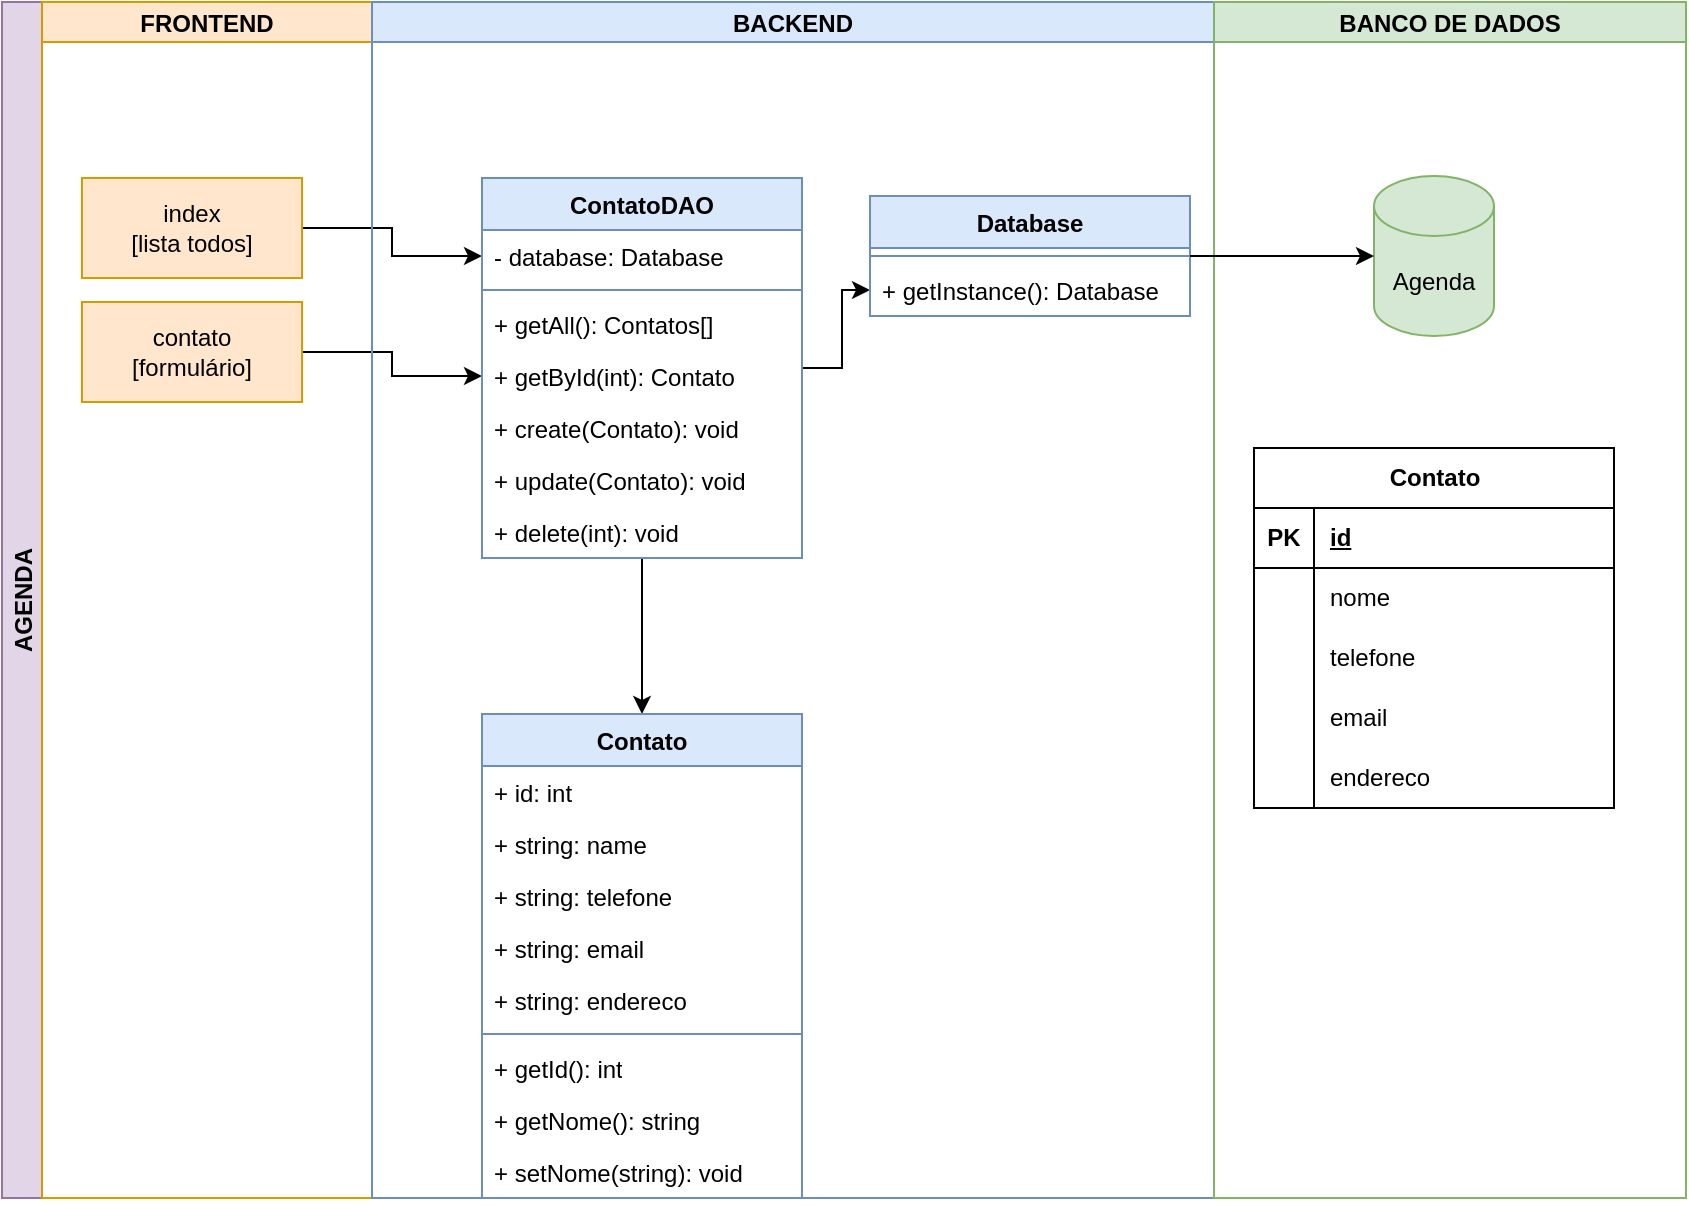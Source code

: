 <mxfile version="27.0.5">
  <diagram name="Página-1" id="zicxF3SOVaJ9bRIzZMSE">
    <mxGraphModel dx="1019" dy="451" grid="0" gridSize="10" guides="1" tooltips="1" connect="1" arrows="1" fold="1" page="0" pageScale="1" pageWidth="827" pageHeight="1169" math="0" shadow="0">
      <root>
        <mxCell id="0" />
        <mxCell id="1" parent="0" />
        <mxCell id="4G3FpaQZU9jMX5iuElgP-13" style="edgeStyle=orthogonalEdgeStyle;rounded=0;orthogonalLoop=1;jettySize=auto;html=1;entryX=0;entryY=0.5;entryDx=0;entryDy=0;" parent="1" source="4G3FpaQZU9jMX5iuElgP-2" target="4G3FpaQZU9jMX5iuElgP-6" edge="1">
          <mxGeometry relative="1" as="geometry" />
        </mxCell>
        <mxCell id="4G3FpaQZU9jMX5iuElgP-2" value="index&lt;div&gt;[lista todos]&lt;/div&gt;" style="html=1;whiteSpace=wrap;fillColor=#ffe6cc;strokeColor=#d79b00;" parent="1" vertex="1">
          <mxGeometry x="160" y="150" width="110" height="50" as="geometry" />
        </mxCell>
        <mxCell id="4G3FpaQZU9jMX5iuElgP-12" style="edgeStyle=orthogonalEdgeStyle;rounded=0;orthogonalLoop=1;jettySize=auto;html=1;entryX=0;entryY=0.5;entryDx=0;entryDy=0;" parent="1" source="4G3FpaQZU9jMX5iuElgP-3" target="4G3FpaQZU9jMX5iuElgP-9" edge="1">
          <mxGeometry relative="1" as="geometry" />
        </mxCell>
        <mxCell id="4G3FpaQZU9jMX5iuElgP-3" value="contato&lt;div&gt;[formulário]&lt;/div&gt;" style="html=1;whiteSpace=wrap;fillColor=#ffe6cc;strokeColor=#d79b00;" parent="1" vertex="1">
          <mxGeometry x="160" y="212" width="110" height="50" as="geometry" />
        </mxCell>
        <mxCell id="4G3FpaQZU9jMX5iuElgP-21" style="edgeStyle=orthogonalEdgeStyle;rounded=0;orthogonalLoop=1;jettySize=auto;html=1;entryX=0.5;entryY=0;entryDx=0;entryDy=0;" parent="1" source="4G3FpaQZU9jMX5iuElgP-5" target="4G3FpaQZU9jMX5iuElgP-14" edge="1">
          <mxGeometry relative="1" as="geometry" />
        </mxCell>
        <mxCell id="4G3FpaQZU9jMX5iuElgP-30" style="edgeStyle=orthogonalEdgeStyle;rounded=0;orthogonalLoop=1;jettySize=auto;html=1;entryX=0;entryY=0.5;entryDx=0;entryDy=0;" parent="1" source="4G3FpaQZU9jMX5iuElgP-5" target="4G3FpaQZU9jMX5iuElgP-29" edge="1">
          <mxGeometry relative="1" as="geometry" />
        </mxCell>
        <mxCell id="4G3FpaQZU9jMX5iuElgP-5" value="ContatoDAO" style="swimlane;fontStyle=1;align=center;verticalAlign=top;childLayout=stackLayout;horizontal=1;startSize=26;horizontalStack=0;resizeParent=1;resizeParentMax=0;resizeLast=0;collapsible=1;marginBottom=0;whiteSpace=wrap;html=1;fillColor=#dae8fc;strokeColor=#6c8ebf;" parent="1" vertex="1">
          <mxGeometry x="360" y="150" width="160" height="190" as="geometry" />
        </mxCell>
        <mxCell id="4G3FpaQZU9jMX5iuElgP-6" value="- database: Database" style="text;strokeColor=none;fillColor=none;align=left;verticalAlign=top;spacingLeft=4;spacingRight=4;overflow=hidden;rotatable=0;points=[[0,0.5],[1,0.5]];portConstraint=eastwest;whiteSpace=wrap;html=1;" parent="4G3FpaQZU9jMX5iuElgP-5" vertex="1">
          <mxGeometry y="26" width="160" height="26" as="geometry" />
        </mxCell>
        <mxCell id="4G3FpaQZU9jMX5iuElgP-7" value="" style="line;strokeWidth=1;fillColor=none;align=left;verticalAlign=middle;spacingTop=-1;spacingLeft=3;spacingRight=3;rotatable=0;labelPosition=right;points=[];portConstraint=eastwest;strokeColor=inherit;" parent="4G3FpaQZU9jMX5iuElgP-5" vertex="1">
          <mxGeometry y="52" width="160" height="8" as="geometry" />
        </mxCell>
        <mxCell id="4G3FpaQZU9jMX5iuElgP-8" value="+ getAll(): Contatos[]" style="text;strokeColor=none;fillColor=none;align=left;verticalAlign=top;spacingLeft=4;spacingRight=4;overflow=hidden;rotatable=0;points=[[0,0.5],[1,0.5]];portConstraint=eastwest;whiteSpace=wrap;html=1;" parent="4G3FpaQZU9jMX5iuElgP-5" vertex="1">
          <mxGeometry y="60" width="160" height="26" as="geometry" />
        </mxCell>
        <mxCell id="4G3FpaQZU9jMX5iuElgP-9" value="+ getById(int): Contato" style="text;strokeColor=none;fillColor=none;align=left;verticalAlign=top;spacingLeft=4;spacingRight=4;overflow=hidden;rotatable=0;points=[[0,0.5],[1,0.5]];portConstraint=eastwest;whiteSpace=wrap;html=1;" parent="4G3FpaQZU9jMX5iuElgP-5" vertex="1">
          <mxGeometry y="86" width="160" height="26" as="geometry" />
        </mxCell>
        <mxCell id="2JfTwGevS6bz8t9uUBGm-20" value="+ create(Contato): void" style="text;strokeColor=none;fillColor=none;align=left;verticalAlign=top;spacingLeft=4;spacingRight=4;overflow=hidden;rotatable=0;points=[[0,0.5],[1,0.5]];portConstraint=eastwest;whiteSpace=wrap;html=1;" vertex="1" parent="4G3FpaQZU9jMX5iuElgP-5">
          <mxGeometry y="112" width="160" height="26" as="geometry" />
        </mxCell>
        <mxCell id="2JfTwGevS6bz8t9uUBGm-21" value="+ update(Contato): void" style="text;strokeColor=none;fillColor=none;align=left;verticalAlign=top;spacingLeft=4;spacingRight=4;overflow=hidden;rotatable=0;points=[[0,0.5],[1,0.5]];portConstraint=eastwest;whiteSpace=wrap;html=1;" vertex="1" parent="4G3FpaQZU9jMX5iuElgP-5">
          <mxGeometry y="138" width="160" height="26" as="geometry" />
        </mxCell>
        <mxCell id="2JfTwGevS6bz8t9uUBGm-22" value="+ delete(int): void" style="text;strokeColor=none;fillColor=none;align=left;verticalAlign=top;spacingLeft=4;spacingRight=4;overflow=hidden;rotatable=0;points=[[0,0.5],[1,0.5]];portConstraint=eastwest;whiteSpace=wrap;html=1;" vertex="1" parent="4G3FpaQZU9jMX5iuElgP-5">
          <mxGeometry y="164" width="160" height="26" as="geometry" />
        </mxCell>
        <mxCell id="4G3FpaQZU9jMX5iuElgP-22" value="AGENDA" style="swimlane;childLayout=stackLayout;resizeParent=1;resizeParentMax=0;startSize=20;horizontal=0;horizontalStack=1;fillColor=#e1d5e7;strokeColor=#9673a6;" parent="1" vertex="1">
          <mxGeometry x="120" y="62" width="842" height="598" as="geometry" />
        </mxCell>
        <mxCell id="4G3FpaQZU9jMX5iuElgP-23" value="FRONTEND" style="swimlane;startSize=20;fillColor=#ffe6cc;strokeColor=#d79b00;" parent="4G3FpaQZU9jMX5iuElgP-22" vertex="1">
          <mxGeometry x="20" width="165" height="598" as="geometry" />
        </mxCell>
        <mxCell id="4G3FpaQZU9jMX5iuElgP-24" value="BACKEND" style="swimlane;startSize=20;fillColor=#dae8fc;strokeColor=#6c8ebf;" parent="4G3FpaQZU9jMX5iuElgP-22" vertex="1">
          <mxGeometry x="185" width="421" height="598" as="geometry" />
        </mxCell>
        <mxCell id="4G3FpaQZU9jMX5iuElgP-26" value="Database" style="swimlane;fontStyle=1;align=center;verticalAlign=top;childLayout=stackLayout;horizontal=1;startSize=26;horizontalStack=0;resizeParent=1;resizeParentMax=0;resizeLast=0;collapsible=1;marginBottom=0;whiteSpace=wrap;html=1;fillColor=#dae8fc;strokeColor=#6c8ebf;" parent="4G3FpaQZU9jMX5iuElgP-24" vertex="1">
          <mxGeometry x="249" y="97" width="160" height="60" as="geometry" />
        </mxCell>
        <mxCell id="4G3FpaQZU9jMX5iuElgP-28" value="" style="line;strokeWidth=1;fillColor=none;align=left;verticalAlign=middle;spacingTop=-1;spacingLeft=3;spacingRight=3;rotatable=0;labelPosition=right;points=[];portConstraint=eastwest;strokeColor=inherit;" parent="4G3FpaQZU9jMX5iuElgP-26" vertex="1">
          <mxGeometry y="26" width="160" height="8" as="geometry" />
        </mxCell>
        <mxCell id="4G3FpaQZU9jMX5iuElgP-29" value="+ getInstance(): Database" style="text;strokeColor=none;fillColor=none;align=left;verticalAlign=top;spacingLeft=4;spacingRight=4;overflow=hidden;rotatable=0;points=[[0,0.5],[1,0.5]];portConstraint=eastwest;whiteSpace=wrap;html=1;" parent="4G3FpaQZU9jMX5iuElgP-26" vertex="1">
          <mxGeometry y="34" width="160" height="26" as="geometry" />
        </mxCell>
        <mxCell id="4G3FpaQZU9jMX5iuElgP-14" value="Contato" style="swimlane;fontStyle=1;align=center;verticalAlign=top;childLayout=stackLayout;horizontal=1;startSize=26;horizontalStack=0;resizeParent=1;resizeParentMax=0;resizeLast=0;collapsible=1;marginBottom=0;whiteSpace=wrap;html=1;fillColor=#dae8fc;strokeColor=#6c8ebf;" parent="4G3FpaQZU9jMX5iuElgP-24" vertex="1">
          <mxGeometry x="55" y="356" width="160" height="242" as="geometry" />
        </mxCell>
        <mxCell id="4G3FpaQZU9jMX5iuElgP-15" value="+ id: int" style="text;strokeColor=none;fillColor=none;align=left;verticalAlign=top;spacingLeft=4;spacingRight=4;overflow=hidden;rotatable=0;points=[[0,0.5],[1,0.5]];portConstraint=eastwest;whiteSpace=wrap;html=1;" parent="4G3FpaQZU9jMX5iuElgP-14" vertex="1">
          <mxGeometry y="26" width="160" height="26" as="geometry" />
        </mxCell>
        <mxCell id="4G3FpaQZU9jMX5iuElgP-18" value="+ string: name" style="text;strokeColor=none;fillColor=none;align=left;verticalAlign=top;spacingLeft=4;spacingRight=4;overflow=hidden;rotatable=0;points=[[0,0.5],[1,0.5]];portConstraint=eastwest;whiteSpace=wrap;html=1;" parent="4G3FpaQZU9jMX5iuElgP-14" vertex="1">
          <mxGeometry y="52" width="160" height="26" as="geometry" />
        </mxCell>
        <mxCell id="2JfTwGevS6bz8t9uUBGm-17" value="+ string: telefone" style="text;strokeColor=none;fillColor=none;align=left;verticalAlign=top;spacingLeft=4;spacingRight=4;overflow=hidden;rotatable=0;points=[[0,0.5],[1,0.5]];portConstraint=eastwest;whiteSpace=wrap;html=1;" vertex="1" parent="4G3FpaQZU9jMX5iuElgP-14">
          <mxGeometry y="78" width="160" height="26" as="geometry" />
        </mxCell>
        <mxCell id="2JfTwGevS6bz8t9uUBGm-18" value="+ string: email" style="text;strokeColor=none;fillColor=none;align=left;verticalAlign=top;spacingLeft=4;spacingRight=4;overflow=hidden;rotatable=0;points=[[0,0.5],[1,0.5]];portConstraint=eastwest;whiteSpace=wrap;html=1;" vertex="1" parent="4G3FpaQZU9jMX5iuElgP-14">
          <mxGeometry y="104" width="160" height="26" as="geometry" />
        </mxCell>
        <mxCell id="2JfTwGevS6bz8t9uUBGm-19" value="+ string: endereco" style="text;strokeColor=none;fillColor=none;align=left;verticalAlign=top;spacingLeft=4;spacingRight=4;overflow=hidden;rotatable=0;points=[[0,0.5],[1,0.5]];portConstraint=eastwest;whiteSpace=wrap;html=1;" vertex="1" parent="4G3FpaQZU9jMX5iuElgP-14">
          <mxGeometry y="130" width="160" height="26" as="geometry" />
        </mxCell>
        <mxCell id="4G3FpaQZU9jMX5iuElgP-16" value="" style="line;strokeWidth=1;fillColor=none;align=left;verticalAlign=middle;spacingTop=-1;spacingLeft=3;spacingRight=3;rotatable=0;labelPosition=right;points=[];portConstraint=eastwest;strokeColor=inherit;" parent="4G3FpaQZU9jMX5iuElgP-14" vertex="1">
          <mxGeometry y="156" width="160" height="8" as="geometry" />
        </mxCell>
        <mxCell id="4G3FpaQZU9jMX5iuElgP-17" value="+ getId(): int" style="text;strokeColor=none;fillColor=none;align=left;verticalAlign=top;spacingLeft=4;spacingRight=4;overflow=hidden;rotatable=0;points=[[0,0.5],[1,0.5]];portConstraint=eastwest;whiteSpace=wrap;html=1;" parent="4G3FpaQZU9jMX5iuElgP-14" vertex="1">
          <mxGeometry y="164" width="160" height="26" as="geometry" />
        </mxCell>
        <mxCell id="4G3FpaQZU9jMX5iuElgP-19" value="+ getNome(): string" style="text;strokeColor=none;fillColor=none;align=left;verticalAlign=top;spacingLeft=4;spacingRight=4;overflow=hidden;rotatable=0;points=[[0,0.5],[1,0.5]];portConstraint=eastwest;whiteSpace=wrap;html=1;" parent="4G3FpaQZU9jMX5iuElgP-14" vertex="1">
          <mxGeometry y="190" width="160" height="26" as="geometry" />
        </mxCell>
        <mxCell id="4G3FpaQZU9jMX5iuElgP-20" value="+ setNome(string): void" style="text;strokeColor=none;fillColor=none;align=left;verticalAlign=top;spacingLeft=4;spacingRight=4;overflow=hidden;rotatable=0;points=[[0,0.5],[1,0.5]];portConstraint=eastwest;whiteSpace=wrap;html=1;" parent="4G3FpaQZU9jMX5iuElgP-14" vertex="1">
          <mxGeometry y="216" width="160" height="26" as="geometry" />
        </mxCell>
        <mxCell id="4G3FpaQZU9jMX5iuElgP-25" value="BANCO DE DADOS" style="swimlane;startSize=20;fillColor=#d5e8d4;strokeColor=#82b366;" parent="4G3FpaQZU9jMX5iuElgP-22" vertex="1">
          <mxGeometry x="606" width="236" height="598" as="geometry" />
        </mxCell>
        <mxCell id="4G3FpaQZU9jMX5iuElgP-31" value="Agenda" style="shape=cylinder3;whiteSpace=wrap;html=1;boundedLbl=1;backgroundOutline=1;size=15;fillColor=#d5e8d4;strokeColor=#82b366;" parent="4G3FpaQZU9jMX5iuElgP-25" vertex="1">
          <mxGeometry x="80" y="87" width="60" height="80" as="geometry" />
        </mxCell>
        <mxCell id="2JfTwGevS6bz8t9uUBGm-1" value="Contato" style="shape=table;startSize=30;container=1;collapsible=1;childLayout=tableLayout;fixedRows=1;rowLines=0;fontStyle=1;align=center;resizeLast=1;html=1;" vertex="1" parent="4G3FpaQZU9jMX5iuElgP-25">
          <mxGeometry x="20" y="223" width="180" height="180" as="geometry" />
        </mxCell>
        <mxCell id="2JfTwGevS6bz8t9uUBGm-2" value="" style="shape=tableRow;horizontal=0;startSize=0;swimlaneHead=0;swimlaneBody=0;fillColor=none;collapsible=0;dropTarget=0;points=[[0,0.5],[1,0.5]];portConstraint=eastwest;top=0;left=0;right=0;bottom=1;" vertex="1" parent="2JfTwGevS6bz8t9uUBGm-1">
          <mxGeometry y="30" width="180" height="30" as="geometry" />
        </mxCell>
        <mxCell id="2JfTwGevS6bz8t9uUBGm-3" value="PK" style="shape=partialRectangle;connectable=0;fillColor=none;top=0;left=0;bottom=0;right=0;fontStyle=1;overflow=hidden;whiteSpace=wrap;html=1;" vertex="1" parent="2JfTwGevS6bz8t9uUBGm-2">
          <mxGeometry width="30" height="30" as="geometry">
            <mxRectangle width="30" height="30" as="alternateBounds" />
          </mxGeometry>
        </mxCell>
        <mxCell id="2JfTwGevS6bz8t9uUBGm-4" value="id" style="shape=partialRectangle;connectable=0;fillColor=none;top=0;left=0;bottom=0;right=0;align=left;spacingLeft=6;fontStyle=5;overflow=hidden;whiteSpace=wrap;html=1;" vertex="1" parent="2JfTwGevS6bz8t9uUBGm-2">
          <mxGeometry x="30" width="150" height="30" as="geometry">
            <mxRectangle width="150" height="30" as="alternateBounds" />
          </mxGeometry>
        </mxCell>
        <mxCell id="2JfTwGevS6bz8t9uUBGm-5" value="" style="shape=tableRow;horizontal=0;startSize=0;swimlaneHead=0;swimlaneBody=0;fillColor=none;collapsible=0;dropTarget=0;points=[[0,0.5],[1,0.5]];portConstraint=eastwest;top=0;left=0;right=0;bottom=0;" vertex="1" parent="2JfTwGevS6bz8t9uUBGm-1">
          <mxGeometry y="60" width="180" height="30" as="geometry" />
        </mxCell>
        <mxCell id="2JfTwGevS6bz8t9uUBGm-6" value="" style="shape=partialRectangle;connectable=0;fillColor=none;top=0;left=0;bottom=0;right=0;editable=1;overflow=hidden;whiteSpace=wrap;html=1;" vertex="1" parent="2JfTwGevS6bz8t9uUBGm-5">
          <mxGeometry width="30" height="30" as="geometry">
            <mxRectangle width="30" height="30" as="alternateBounds" />
          </mxGeometry>
        </mxCell>
        <mxCell id="2JfTwGevS6bz8t9uUBGm-7" value="nome" style="shape=partialRectangle;connectable=0;fillColor=none;top=0;left=0;bottom=0;right=0;align=left;spacingLeft=6;overflow=hidden;whiteSpace=wrap;html=1;" vertex="1" parent="2JfTwGevS6bz8t9uUBGm-5">
          <mxGeometry x="30" width="150" height="30" as="geometry">
            <mxRectangle width="150" height="30" as="alternateBounds" />
          </mxGeometry>
        </mxCell>
        <mxCell id="2JfTwGevS6bz8t9uUBGm-8" value="" style="shape=tableRow;horizontal=0;startSize=0;swimlaneHead=0;swimlaneBody=0;fillColor=none;collapsible=0;dropTarget=0;points=[[0,0.5],[1,0.5]];portConstraint=eastwest;top=0;left=0;right=0;bottom=0;" vertex="1" parent="2JfTwGevS6bz8t9uUBGm-1">
          <mxGeometry y="90" width="180" height="30" as="geometry" />
        </mxCell>
        <mxCell id="2JfTwGevS6bz8t9uUBGm-9" value="" style="shape=partialRectangle;connectable=0;fillColor=none;top=0;left=0;bottom=0;right=0;editable=1;overflow=hidden;whiteSpace=wrap;html=1;" vertex="1" parent="2JfTwGevS6bz8t9uUBGm-8">
          <mxGeometry width="30" height="30" as="geometry">
            <mxRectangle width="30" height="30" as="alternateBounds" />
          </mxGeometry>
        </mxCell>
        <mxCell id="2JfTwGevS6bz8t9uUBGm-10" value="telefone" style="shape=partialRectangle;connectable=0;fillColor=none;top=0;left=0;bottom=0;right=0;align=left;spacingLeft=6;overflow=hidden;whiteSpace=wrap;html=1;" vertex="1" parent="2JfTwGevS6bz8t9uUBGm-8">
          <mxGeometry x="30" width="150" height="30" as="geometry">
            <mxRectangle width="150" height="30" as="alternateBounds" />
          </mxGeometry>
        </mxCell>
        <mxCell id="2JfTwGevS6bz8t9uUBGm-11" value="" style="shape=tableRow;horizontal=0;startSize=0;swimlaneHead=0;swimlaneBody=0;fillColor=none;collapsible=0;dropTarget=0;points=[[0,0.5],[1,0.5]];portConstraint=eastwest;top=0;left=0;right=0;bottom=0;" vertex="1" parent="2JfTwGevS6bz8t9uUBGm-1">
          <mxGeometry y="120" width="180" height="30" as="geometry" />
        </mxCell>
        <mxCell id="2JfTwGevS6bz8t9uUBGm-12" value="" style="shape=partialRectangle;connectable=0;fillColor=none;top=0;left=0;bottom=0;right=0;editable=1;overflow=hidden;whiteSpace=wrap;html=1;" vertex="1" parent="2JfTwGevS6bz8t9uUBGm-11">
          <mxGeometry width="30" height="30" as="geometry">
            <mxRectangle width="30" height="30" as="alternateBounds" />
          </mxGeometry>
        </mxCell>
        <mxCell id="2JfTwGevS6bz8t9uUBGm-13" value="email" style="shape=partialRectangle;connectable=0;fillColor=none;top=0;left=0;bottom=0;right=0;align=left;spacingLeft=6;overflow=hidden;whiteSpace=wrap;html=1;" vertex="1" parent="2JfTwGevS6bz8t9uUBGm-11">
          <mxGeometry x="30" width="150" height="30" as="geometry">
            <mxRectangle width="150" height="30" as="alternateBounds" />
          </mxGeometry>
        </mxCell>
        <mxCell id="2JfTwGevS6bz8t9uUBGm-14" value="" style="shape=tableRow;horizontal=0;startSize=0;swimlaneHead=0;swimlaneBody=0;fillColor=none;collapsible=0;dropTarget=0;points=[[0,0.5],[1,0.5]];portConstraint=eastwest;top=0;left=0;right=0;bottom=0;" vertex="1" parent="2JfTwGevS6bz8t9uUBGm-1">
          <mxGeometry y="150" width="180" height="30" as="geometry" />
        </mxCell>
        <mxCell id="2JfTwGevS6bz8t9uUBGm-15" value="" style="shape=partialRectangle;connectable=0;fillColor=none;top=0;left=0;bottom=0;right=0;editable=1;overflow=hidden;whiteSpace=wrap;html=1;" vertex="1" parent="2JfTwGevS6bz8t9uUBGm-14">
          <mxGeometry width="30" height="30" as="geometry">
            <mxRectangle width="30" height="30" as="alternateBounds" />
          </mxGeometry>
        </mxCell>
        <mxCell id="2JfTwGevS6bz8t9uUBGm-16" value="endereco" style="shape=partialRectangle;connectable=0;fillColor=none;top=0;left=0;bottom=0;right=0;align=left;spacingLeft=6;overflow=hidden;whiteSpace=wrap;html=1;" vertex="1" parent="2JfTwGevS6bz8t9uUBGm-14">
          <mxGeometry x="30" width="150" height="30" as="geometry">
            <mxRectangle width="150" height="30" as="alternateBounds" />
          </mxGeometry>
        </mxCell>
        <mxCell id="4G3FpaQZU9jMX5iuElgP-32" style="edgeStyle=orthogonalEdgeStyle;rounded=0;orthogonalLoop=1;jettySize=auto;html=1;entryX=0;entryY=0.5;entryDx=0;entryDy=0;entryPerimeter=0;" parent="4G3FpaQZU9jMX5iuElgP-22" source="4G3FpaQZU9jMX5iuElgP-28" target="4G3FpaQZU9jMX5iuElgP-31" edge="1">
          <mxGeometry relative="1" as="geometry" />
        </mxCell>
      </root>
    </mxGraphModel>
  </diagram>
</mxfile>
